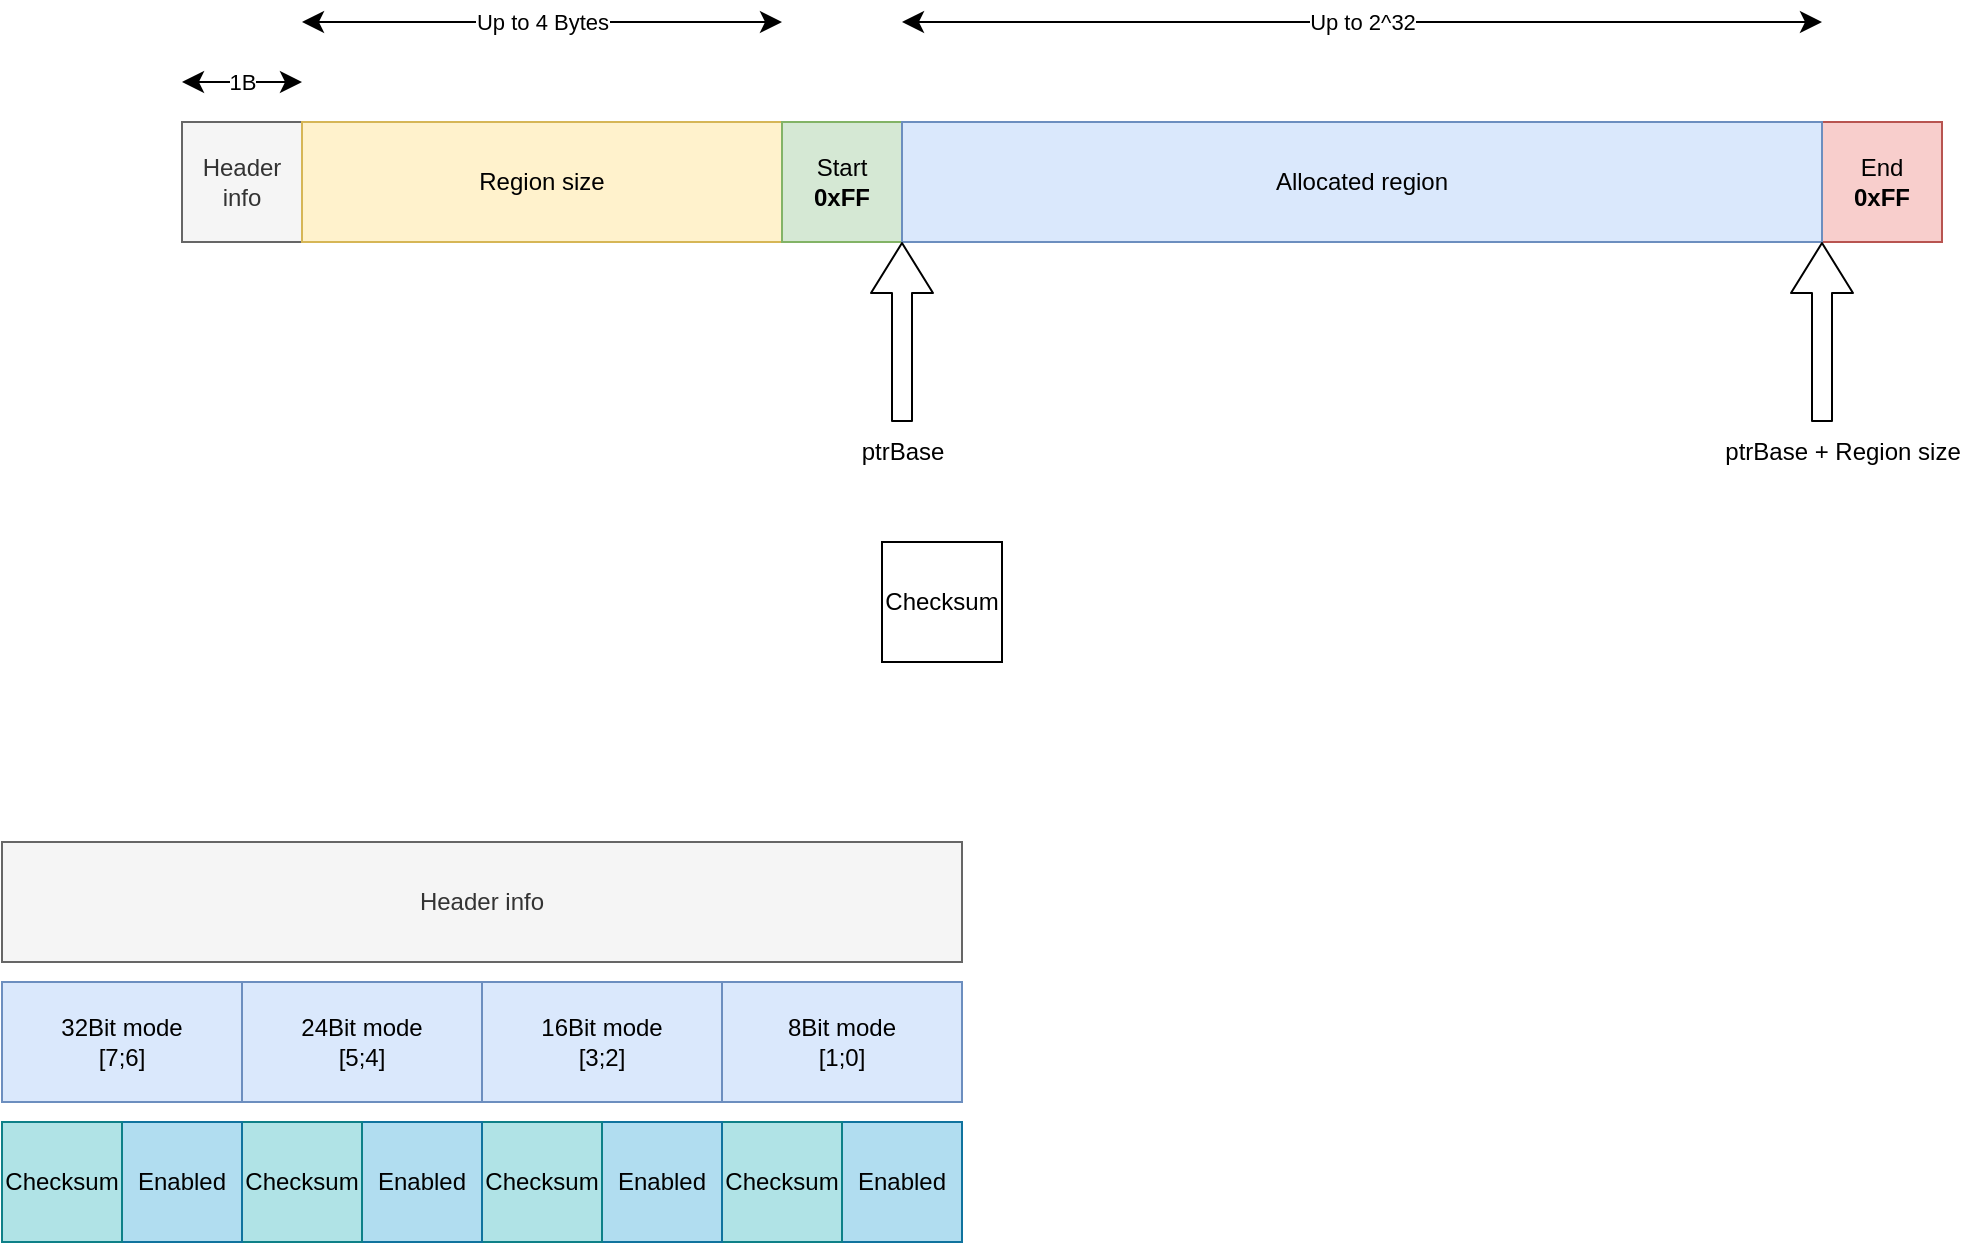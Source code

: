 <mxfile scale="2" border="0">
    <diagram id="W-LBc0OuJsiBSLgPlOQR" name="Page-1">
        <mxGraphModel dx="831" dy="810" grid="1" gridSize="10" guides="1" tooltips="1" connect="1" arrows="1" fold="1" page="1" pageScale="1" pageWidth="4681" pageHeight="3300" math="0" shadow="0">
            <root>
                <mxCell id="0"/>
                <mxCell id="1" parent="0"/>
                <mxCell id="2" value="Header&lt;br&gt;info" style="whiteSpace=wrap;html=1;fillColor=#f5f5f5;fontColor=#333333;strokeColor=#666666;" vertex="1" parent="1">
                    <mxGeometry x="140" y="210" width="60" height="60" as="geometry"/>
                </mxCell>
                <mxCell id="4" value="Region size" style="whiteSpace=wrap;html=1;fillColor=#fff2cc;strokeColor=#d6b656;" vertex="1" parent="1">
                    <mxGeometry x="200" y="210" width="240" height="60" as="geometry"/>
                </mxCell>
                <mxCell id="7" value="Checksum" style="whiteSpace=wrap;html=1;" vertex="1" parent="1">
                    <mxGeometry x="490" y="420" width="60" height="60" as="geometry"/>
                </mxCell>
                <mxCell id="8" value="Start&lt;br&gt;&lt;b&gt;0xFF&lt;/b&gt;" style="whiteSpace=wrap;html=1;fillColor=#d5e8d4;strokeColor=#82b366;" vertex="1" parent="1">
                    <mxGeometry x="440" y="210" width="60" height="60" as="geometry"/>
                </mxCell>
                <mxCell id="9" value="End&lt;br&gt;&lt;b&gt;0xFF&lt;/b&gt;" style="whiteSpace=wrap;html=1;fillColor=#f8cecc;strokeColor=#b85450;" vertex="1" parent="1">
                    <mxGeometry x="960" y="210" width="60" height="60" as="geometry"/>
                </mxCell>
                <mxCell id="10" value="Allocated region" style="whiteSpace=wrap;html=1;fillColor=#dae8fc;strokeColor=#6c8ebf;" vertex="1" parent="1">
                    <mxGeometry x="500" y="210" width="460" height="60" as="geometry"/>
                </mxCell>
                <mxCell id="13" value="Up to 4 Bytes" style="edgeStyle=none;orthogonalLoop=1;jettySize=auto;html=1;endArrow=classic;startArrow=classic;endSize=8;startSize=8;" edge="1" parent="1">
                    <mxGeometry width="100" relative="1" as="geometry">
                        <mxPoint x="200" y="160" as="sourcePoint"/>
                        <mxPoint x="440" y="160" as="targetPoint"/>
                        <Array as="points"/>
                    </mxGeometry>
                </mxCell>
                <mxCell id="14" value="Up to 2^32" style="edgeStyle=none;orthogonalLoop=1;jettySize=auto;html=1;endArrow=classic;startArrow=classic;endSize=8;startSize=8;" edge="1" parent="1">
                    <mxGeometry width="100" relative="1" as="geometry">
                        <mxPoint x="500" y="160" as="sourcePoint"/>
                        <mxPoint x="960" y="160" as="targetPoint"/>
                        <Array as="points"/>
                    </mxGeometry>
                </mxCell>
                <mxCell id="16" value="1B" style="edgeStyle=none;orthogonalLoop=1;jettySize=auto;html=1;endArrow=classic;startArrow=classic;endSize=8;startSize=8;" edge="1" parent="1">
                    <mxGeometry width="100" relative="1" as="geometry">
                        <mxPoint x="140" y="190" as="sourcePoint"/>
                        <mxPoint x="200" y="190" as="targetPoint"/>
                        <Array as="points"/>
                    </mxGeometry>
                </mxCell>
                <mxCell id="21" value="8Bit mode&lt;br&gt;[1;0]" style="whiteSpace=wrap;html=1;fillColor=#dae8fc;strokeColor=#6c8ebf;" vertex="1" parent="1">
                    <mxGeometry x="410" y="640" width="120" height="60" as="geometry"/>
                </mxCell>
                <mxCell id="22" value="Header info" style="whiteSpace=wrap;html=1;fillColor=#f5f5f5;fontColor=#333333;strokeColor=#666666;" vertex="1" parent="1">
                    <mxGeometry x="50" y="570" width="480" height="60" as="geometry"/>
                </mxCell>
                <mxCell id="23" value="" style="edgeStyle=none;orthogonalLoop=1;jettySize=auto;html=1;shape=flexArrow;rounded=1;startSize=8;endSize=8;entryX=0;entryY=1;entryDx=0;entryDy=0;" edge="1" parent="1" target="10">
                    <mxGeometry width="100" relative="1" as="geometry">
                        <mxPoint x="500" y="360" as="sourcePoint"/>
                        <mxPoint x="620" y="330" as="targetPoint"/>
                        <Array as="points"/>
                    </mxGeometry>
                </mxCell>
                <mxCell id="24" value="ptrBase" style="text;html=1;align=center;verticalAlign=middle;resizable=0;points=[];autosize=1;strokeColor=none;fillColor=none;" vertex="1" parent="1">
                    <mxGeometry x="470" y="360" width="60" height="30" as="geometry"/>
                </mxCell>
                <mxCell id="25" value="" style="edgeStyle=none;orthogonalLoop=1;jettySize=auto;html=1;shape=flexArrow;rounded=1;startSize=8;endSize=8;entryX=0;entryY=1;entryDx=0;entryDy=0;" edge="1" parent="1">
                    <mxGeometry width="100" relative="1" as="geometry">
                        <mxPoint x="960" y="360" as="sourcePoint"/>
                        <mxPoint x="960.0" y="270" as="targetPoint"/>
                        <Array as="points"/>
                    </mxGeometry>
                </mxCell>
                <mxCell id="26" value="ptrBase + Region size" style="text;html=1;align=center;verticalAlign=middle;resizable=0;points=[];autosize=1;strokeColor=none;fillColor=none;" vertex="1" parent="1">
                    <mxGeometry x="900" y="360" width="140" height="30" as="geometry"/>
                </mxCell>
                <mxCell id="32" value="16Bit mode&lt;br&gt;[3;2]" style="whiteSpace=wrap;html=1;fillColor=#dae8fc;strokeColor=#6c8ebf;" vertex="1" parent="1">
                    <mxGeometry x="290" y="640" width="120" height="60" as="geometry"/>
                </mxCell>
                <mxCell id="33" value="24Bit mode&lt;br&gt;[5;4]" style="whiteSpace=wrap;html=1;fillColor=#dae8fc;strokeColor=#6c8ebf;" vertex="1" parent="1">
                    <mxGeometry x="170" y="640" width="120" height="60" as="geometry"/>
                </mxCell>
                <mxCell id="34" value="32Bit mode&lt;br&gt;[7;6]" style="whiteSpace=wrap;html=1;fillColor=#dae8fc;strokeColor=#6c8ebf;" vertex="1" parent="1">
                    <mxGeometry x="50" y="640" width="120" height="60" as="geometry"/>
                </mxCell>
                <mxCell id="39" value="Enabled" style="whiteSpace=wrap;html=1;fillColor=#b1ddf0;strokeColor=#10739e;" vertex="1" parent="1">
                    <mxGeometry x="470" y="710" width="60" height="60" as="geometry"/>
                </mxCell>
                <mxCell id="40" value="Checksum" style="whiteSpace=wrap;html=1;fillColor=#b0e3e6;strokeColor=#0e8088;" vertex="1" parent="1">
                    <mxGeometry x="410" y="710" width="60" height="60" as="geometry"/>
                </mxCell>
                <mxCell id="41" value="Enabled" style="whiteSpace=wrap;html=1;fillColor=#b1ddf0;strokeColor=#10739e;" vertex="1" parent="1">
                    <mxGeometry x="350" y="710" width="60" height="60" as="geometry"/>
                </mxCell>
                <mxCell id="42" value="Checksum" style="whiteSpace=wrap;html=1;fillColor=#b0e3e6;strokeColor=#0e8088;" vertex="1" parent="1">
                    <mxGeometry x="290" y="710" width="60" height="60" as="geometry"/>
                </mxCell>
                <mxCell id="43" value="Enabled" style="whiteSpace=wrap;html=1;fillColor=#b1ddf0;strokeColor=#10739e;" vertex="1" parent="1">
                    <mxGeometry x="230" y="710" width="60" height="60" as="geometry"/>
                </mxCell>
                <mxCell id="44" value="Checksum" style="whiteSpace=wrap;html=1;fillColor=#b0e3e6;strokeColor=#0e8088;" vertex="1" parent="1">
                    <mxGeometry x="170" y="710" width="60" height="60" as="geometry"/>
                </mxCell>
                <mxCell id="45" value="Enabled" style="whiteSpace=wrap;html=1;fillColor=#b1ddf0;strokeColor=#10739e;" vertex="1" parent="1">
                    <mxGeometry x="110" y="710" width="60" height="60" as="geometry"/>
                </mxCell>
                <mxCell id="46" value="Checksum" style="whiteSpace=wrap;html=1;fillColor=#b0e3e6;strokeColor=#0e8088;" vertex="1" parent="1">
                    <mxGeometry x="50" y="710" width="60" height="60" as="geometry"/>
                </mxCell>
            </root>
        </mxGraphModel>
    </diagram>
</mxfile>